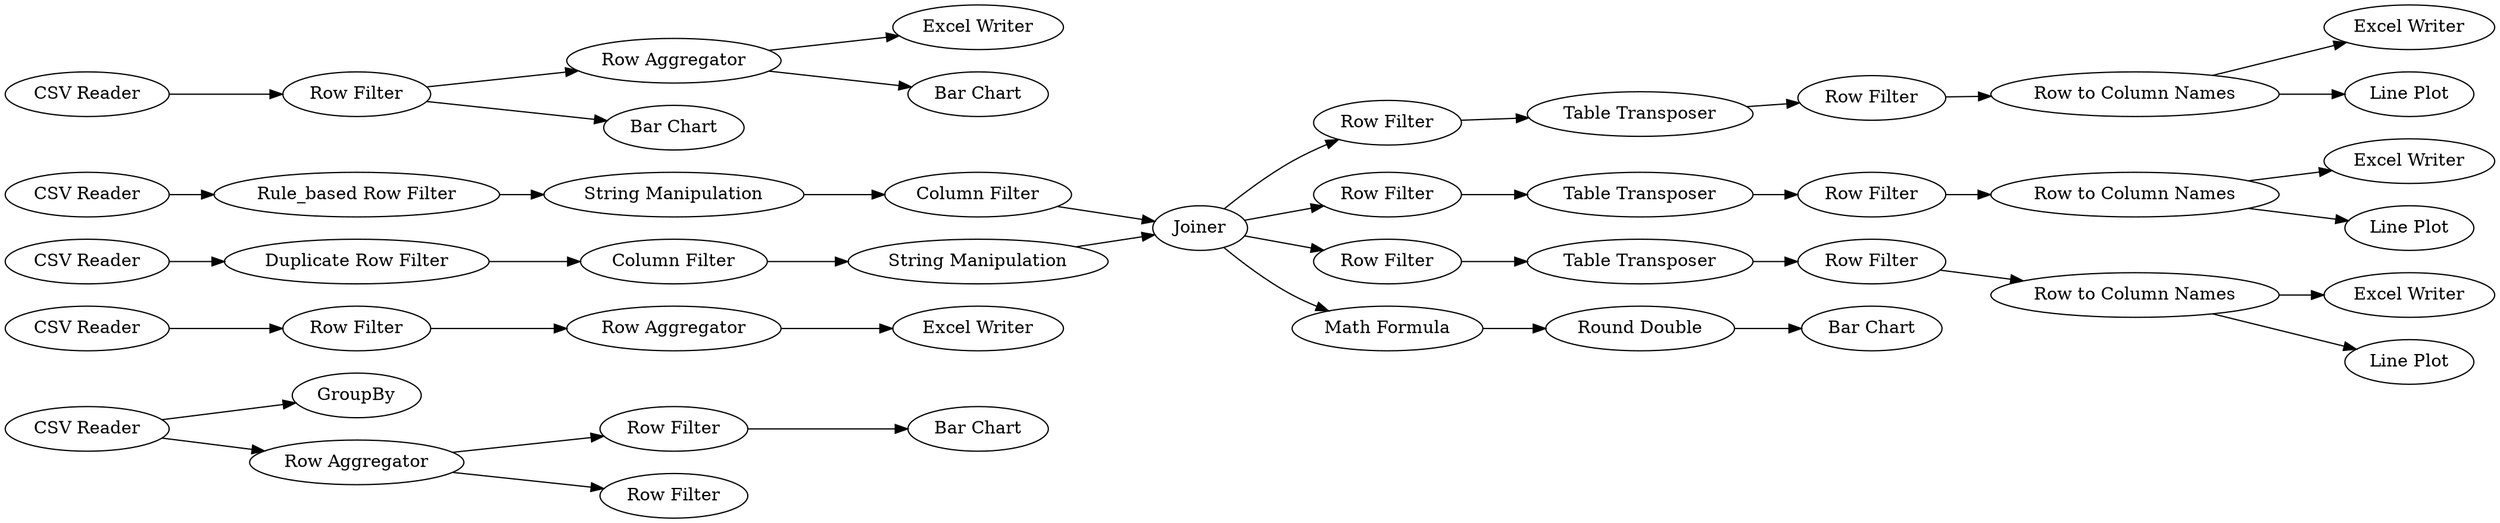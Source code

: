 digraph {
	6 -> 5
	41 -> 42
	21 -> 23
	37 -> 36
	7 -> 11
	13 -> 14
	31 -> 47
	39 -> 40
	26 -> 46
	34 -> 35
	40 -> 41
	27 -> 26
	30 -> 32
	21 -> 29
	12 -> 13
	18 -> 19
	43 -> 45
	11 -> 8
	29 -> 30
	31 -> 33
	1 -> 2
	21 -> 34
	20 -> 22
	21 -> 15
	15 -> 17
	14 -> 21
	9 -> 12
	3 -> 6
	36 -> 48
	43 -> 44
	11 -> 43
	3 -> 4
	36 -> 38
	19 -> 20
	23 -> 25
	32 -> 31
	35 -> 37
	17 -> 16
	26 -> 28
	22 -> 21
	25 -> 27
	1 -> 3
	27 [label="Row Filter"]
	7 [label="CSV Reader"]
	9 [label="CSV Reader"]
	45 [label="Excel Writer"]
	21 [label=Joiner]
	18 [label="CSV Reader"]
	26 [label="Row to Column Names"]
	8 [label="Bar Chart"]
	32 [label="Row Filter"]
	17 [label="Round Double"]
	3 [label="Row Aggregator"]
	19 [label="Duplicate Row Filter"]
	41 [label="Row Aggregator"]
	31 [label="Row to Column Names"]
	6 [label="Row Filter"]
	15 [label="Math Formula"]
	25 [label="Table Transposer"]
	12 [label="Rule_based Row Filter"]
	16 [label="Bar Chart"]
	48 [label="Excel Writer"]
	1 [label="CSV Reader"]
	42 [label="Excel Writer"]
	22 [label="String Manipulation"]
	28 [label="Line Plot"]
	11 [label="Row Filter"]
	4 [label="Row Filter"]
	23 [label="Row Filter"]
	47 [label="Excel Writer"]
	14 [label="Column Filter"]
	38 [label="Line Plot"]
	5 [label="Bar Chart"]
	43 [label="Row Aggregator"]
	13 [label="String Manipulation"]
	20 [label="Column Filter"]
	34 [label="Row Filter"]
	35 [label="Table Transposer"]
	29 [label="Row Filter"]
	44 [label="Bar Chart"]
	36 [label="Row to Column Names"]
	46 [label="Excel Writer"]
	40 [label="Row Filter"]
	39 [label="CSV Reader"]
	33 [label="Line Plot"]
	30 [label="Table Transposer"]
	2 [label=GroupBy]
	37 [label="Row Filter"]
	rankdir=LR
}

